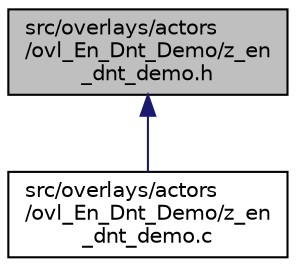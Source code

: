 digraph "src/overlays/actors/ovl_En_Dnt_Demo/z_en_dnt_demo.h"
{
 // LATEX_PDF_SIZE
  edge [fontname="Helvetica",fontsize="10",labelfontname="Helvetica",labelfontsize="10"];
  node [fontname="Helvetica",fontsize="10",shape=record];
  Node1 [label="src/overlays/actors\l/ovl_En_Dnt_Demo/z_en\l_dnt_demo.h",height=0.2,width=0.4,color="black", fillcolor="grey75", style="filled", fontcolor="black",tooltip=" "];
  Node1 -> Node2 [dir="back",color="midnightblue",fontsize="10",style="solid",fontname="Helvetica"];
  Node2 [label="src/overlays/actors\l/ovl_En_Dnt_Demo/z_en\l_dnt_demo.c",height=0.2,width=0.4,color="black", fillcolor="white", style="filled",URL="$d7/dd0/z__en__dnt__demo_8c.html",tooltip=" "];
}
